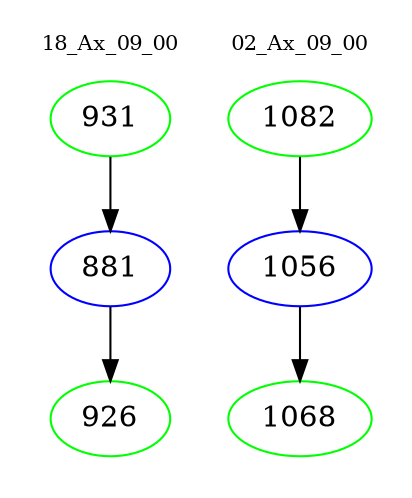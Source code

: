 digraph{
subgraph cluster_0 {
color = white
label = "18_Ax_09_00";
fontsize=10;
T0_931 [label="931", color="green"]
T0_931 -> T0_881 [color="black"]
T0_881 [label="881", color="blue"]
T0_881 -> T0_926 [color="black"]
T0_926 [label="926", color="green"]
}
subgraph cluster_1 {
color = white
label = "02_Ax_09_00";
fontsize=10;
T1_1082 [label="1082", color="green"]
T1_1082 -> T1_1056 [color="black"]
T1_1056 [label="1056", color="blue"]
T1_1056 -> T1_1068 [color="black"]
T1_1068 [label="1068", color="green"]
}
}
